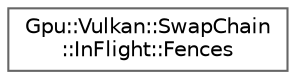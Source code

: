 digraph "Graphical Class Hierarchy"
{
 // LATEX_PDF_SIZE
  bgcolor="transparent";
  edge [fontname=Helvetica,fontsize=10,labelfontname=Helvetica,labelfontsize=10];
  node [fontname=Helvetica,fontsize=10,shape=box,height=0.2,width=0.4];
  rankdir="LR";
  Node0 [id="Node000000",label="Gpu::Vulkan::SwapChain\l::InFlight::Fences",height=0.2,width=0.4,color="grey40", fillcolor="white", style="filled",URL="$classGpu_1_1Vulkan_1_1SwapChain_1_1InFlight_1_1Fences.html",tooltip=" "];
}
